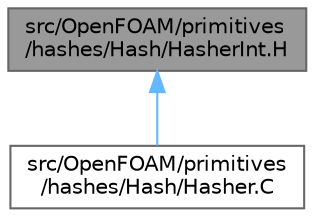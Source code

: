 digraph "src/OpenFOAM/primitives/hashes/Hash/HasherInt.H"
{
 // LATEX_PDF_SIZE
  bgcolor="transparent";
  edge [fontname=Helvetica,fontsize=10,labelfontname=Helvetica,labelfontsize=10];
  node [fontname=Helvetica,fontsize=10,shape=box,height=0.2,width=0.4];
  Node1 [id="Node000001",label="src/OpenFOAM/primitives\l/hashes/Hash/HasherInt.H",height=0.2,width=0.4,color="gray40", fillcolor="grey60", style="filled", fontcolor="black",tooltip="Optimized hashing functions."];
  Node1 -> Node2 [id="edge1_Node000001_Node000002",dir="back",color="steelblue1",style="solid",tooltip=" "];
  Node2 [id="Node000002",label="src/OpenFOAM/primitives\l/hashes/Hash/Hasher.C",height=0.2,width=0.4,color="grey40", fillcolor="white", style="filled",URL="$Hasher_8C.html",tooltip="Hashing functions, mostly from Bob Jenkins."];
}
